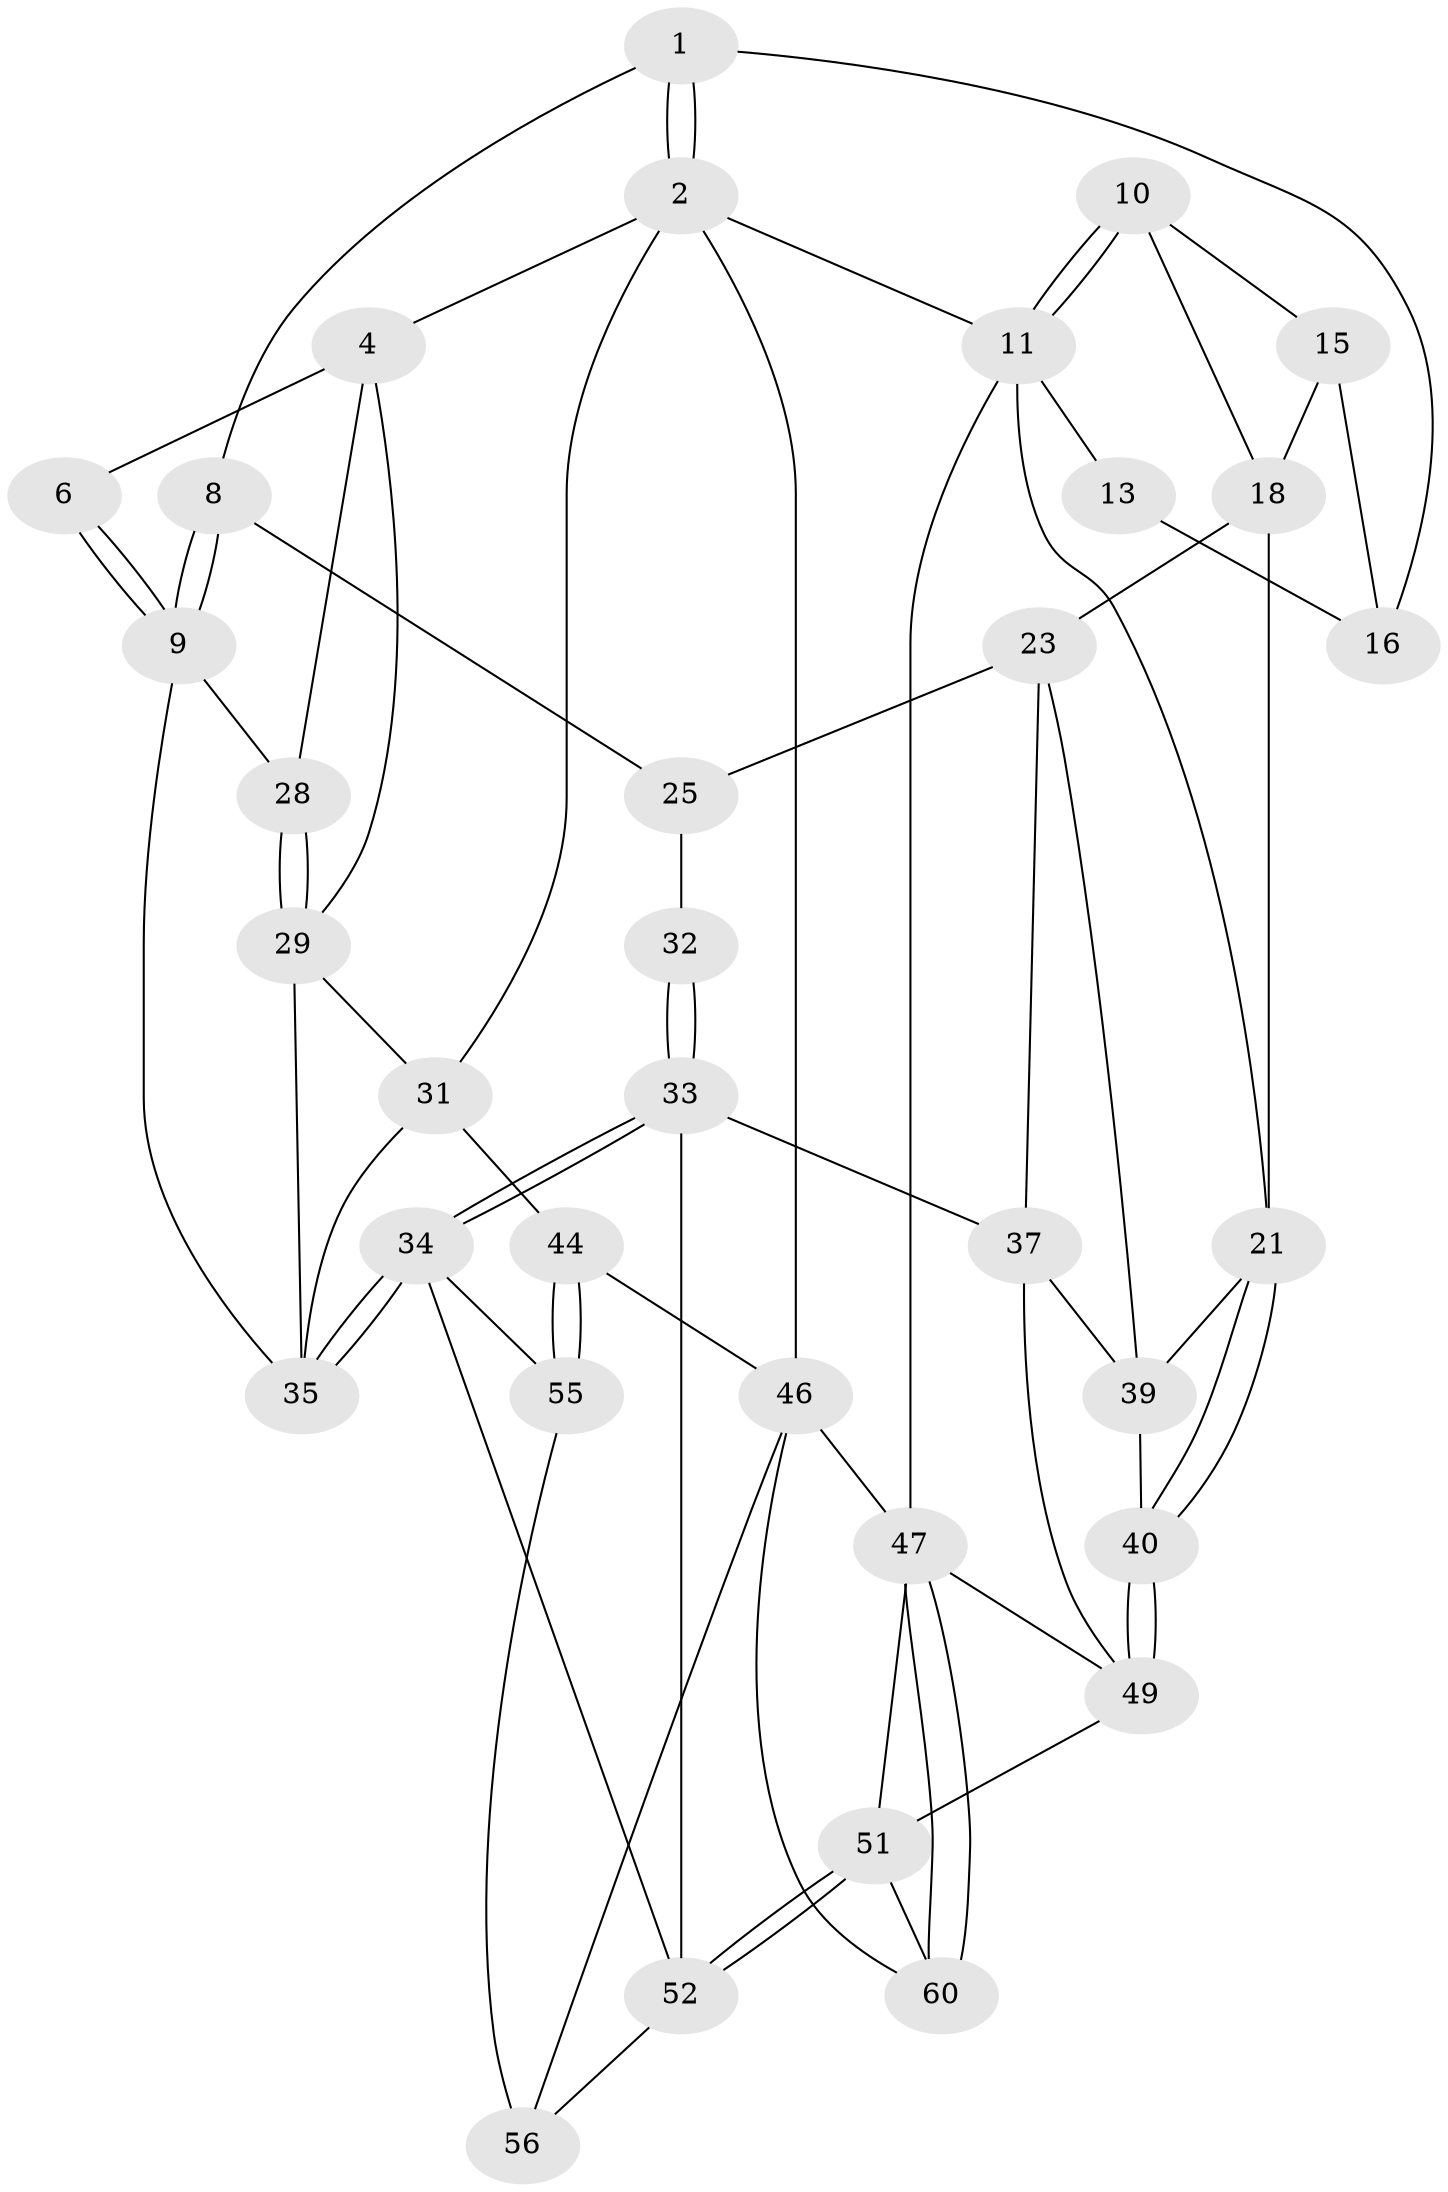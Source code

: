 // original degree distribution, {4: 0.2833333333333333, 6: 0.2833333333333333, 5: 0.38333333333333336, 3: 0.05}
// Generated by graph-tools (version 1.1) at 2025/11/02/27/25 16:11:59]
// undirected, 34 vertices, 74 edges
graph export_dot {
graph [start="1"]
  node [color=gray90,style=filled];
  1 [pos="+0.4010565345680019+0",super="+7"];
  2 [pos="+0+0",super="+3"];
  4 [pos="+0.029273134675395315+0.10904186429320628",super="+5"];
  6 [pos="+0.34620278891930883+0"];
  8 [pos="+0.5366479275468607+0.12656319668810284"];
  9 [pos="+0.4068790547255321+0.24371686410259438",super="+27"];
  10 [pos="+0.9132929078093653+0.0680202249644097",super="+14"];
  11 [pos="+1+0.10735035314457271",super="+12"];
  13 [pos="+0.8089245784290139+0"];
  15 [pos="+0.8433693149135653+0.10149684505528309",super="+20"];
  16 [pos="+0.7204643075714562+0.061095380485548176",super="+17"];
  18 [pos="+0.9097135450074798+0.14666706639193552",super="+19"];
  21 [pos="+1+0.26292806102840294",super="+22"];
  23 [pos="+0.7668428703168568+0.30690016233689726",super="+24"];
  25 [pos="+0.6491588450508928+0.2530015534207462",super="+26"];
  28 [pos="+0.3100275894092598+0.2873555083162608"];
  29 [pos="+0.14529803792111562+0.21600941155395362",super="+30"];
  31 [pos="+0+0.24271837381473357",super="+43"];
  32 [pos="+0.5371406207995735+0.30387343941646205"];
  33 [pos="+0.44009432130847564+0.4522998059519608",super="+38"];
  34 [pos="+0.3541464003558043+0.44821030939832235",super="+54"];
  35 [pos="+0.3354486329377693+0.43428535346704505",super="+36"];
  37 [pos="+0.6388235489869567+0.46801470640724835",super="+42"];
  39 [pos="+0.7772864184079825+0.3108958028406808",super="+41"];
  40 [pos="+1+0.439924521773372"];
  44 [pos="+0+0.7427094624499285",super="+45"];
  46 [pos="+0+1",super="+58"];
  47 [pos="+1+1",super="+48"];
  49 [pos="+1+0.8239820258016302",super="+50"];
  51 [pos="+0.6862751413294768+0.7946437846455678",super="+59"];
  52 [pos="+0.6820585034458037+0.7919768552773929",super="+53"];
  55 [pos="+0.14166635658407833+0.7493875113399076",super="+57"];
  56 [pos="+0.41683891789781746+0.8386705643227887"];
  60 [pos="+0.7179086124644389+1"];
  1 -- 2;
  1 -- 2;
  1 -- 8;
  1 -- 16;
  2 -- 46;
  2 -- 11;
  2 -- 4;
  2 -- 31;
  4 -- 29;
  4 -- 28;
  4 -- 6;
  6 -- 9;
  6 -- 9;
  8 -- 9;
  8 -- 9;
  8 -- 25;
  9 -- 35;
  9 -- 28;
  10 -- 11;
  10 -- 11;
  10 -- 18;
  10 -- 15;
  11 -- 21;
  11 -- 13;
  11 -- 47;
  13 -- 16;
  15 -- 16 [weight=2];
  15 -- 18;
  18 -- 21;
  18 -- 23;
  21 -- 40;
  21 -- 40;
  21 -- 39;
  23 -- 39;
  23 -- 25;
  23 -- 37;
  25 -- 32 [weight=2];
  28 -- 29;
  28 -- 29;
  29 -- 31;
  29 -- 35;
  31 -- 44;
  31 -- 35;
  32 -- 33;
  32 -- 33;
  33 -- 34;
  33 -- 34;
  33 -- 52;
  33 -- 37;
  34 -- 35;
  34 -- 35;
  34 -- 55;
  34 -- 52;
  37 -- 49;
  37 -- 39;
  39 -- 40;
  40 -- 49;
  40 -- 49;
  44 -- 55 [weight=2];
  44 -- 55;
  44 -- 46;
  46 -- 47;
  46 -- 56;
  46 -- 60;
  47 -- 60;
  47 -- 60;
  47 -- 49;
  47 -- 51;
  49 -- 51;
  51 -- 52;
  51 -- 52;
  51 -- 60;
  52 -- 56;
  55 -- 56;
}

